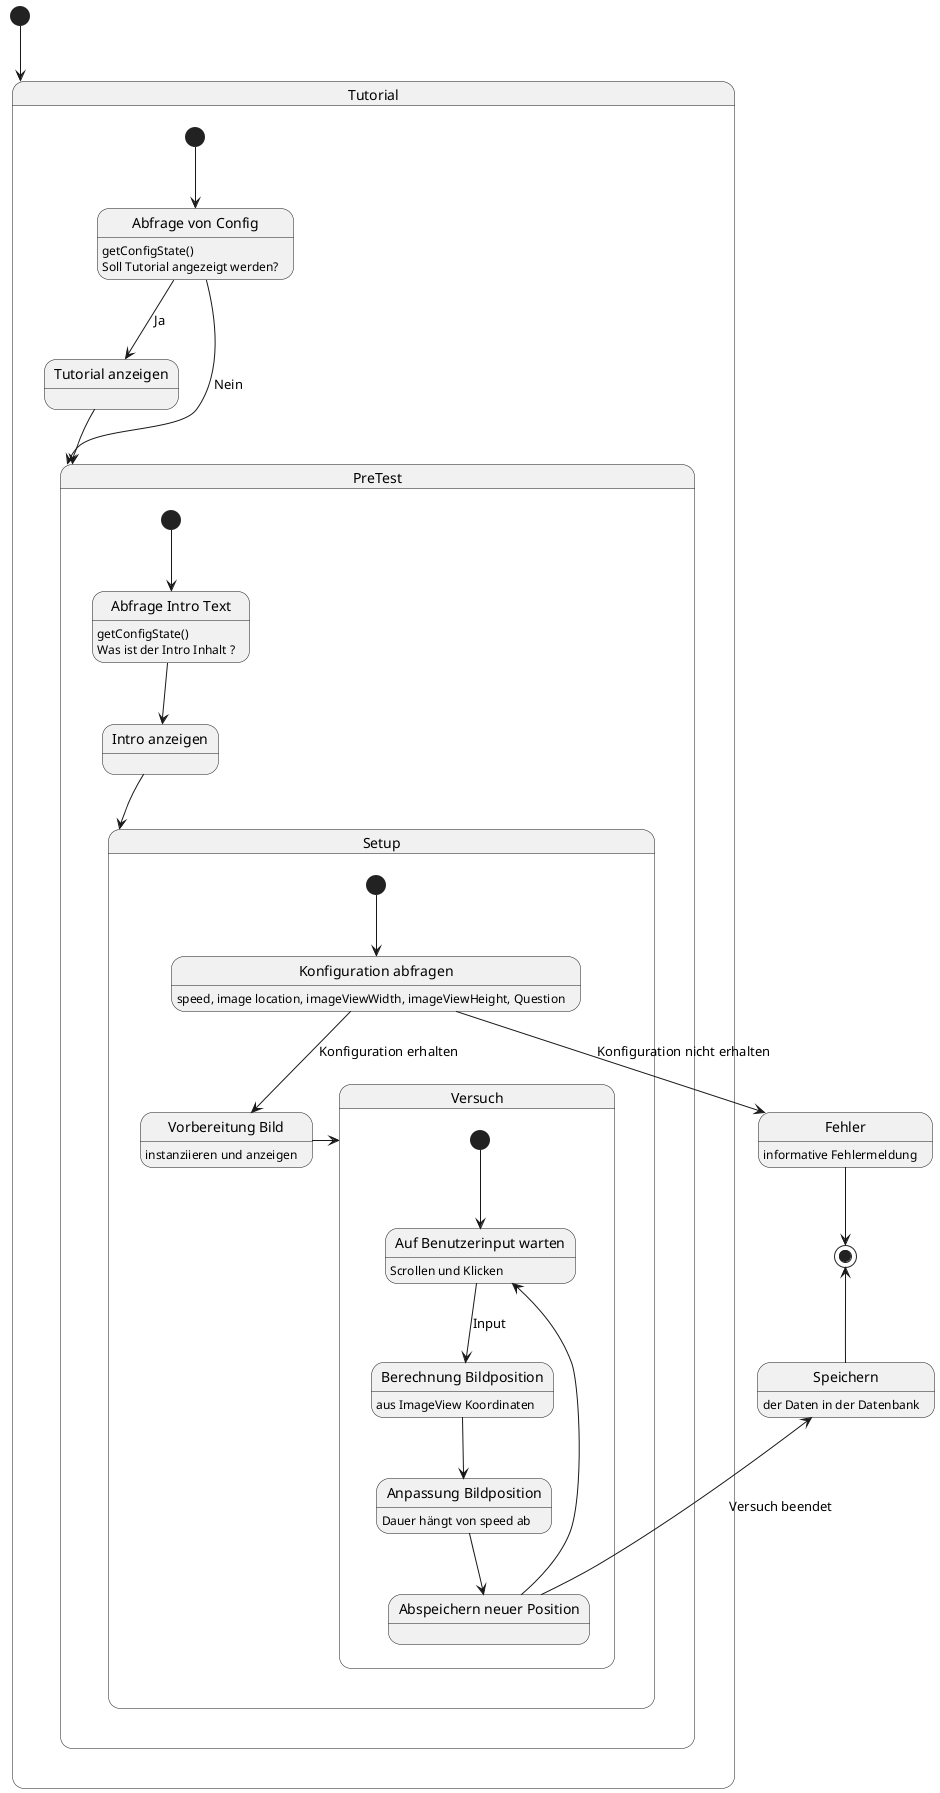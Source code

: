 @startuml zoommaps
state "Fehler" as err : informative Fehlermeldung
state Speichern : der Daten in der Datenbank

state "Tutorial" as t {
    state "Abfrage von Config" as ac : getConfigState()\nSoll Tutorial angezeigt werden?
    state "Tutorial anzeigen" as ta
    [*] --> ac
    ac --> ta : Ja
    ac --> p : Nein
    ta --> p
}

state "PreTest" as p {
    state "Abfrage Intro Text" as it : getConfigState()\nWas ist der Intro Inhalt ?
    state "Intro anzeigen" as ia
    [*] --> it
    it --> ia
    ia --> s
}

state "Setup" as s {
    state "Konfiguration abfragen" as ka : speed, image location, imageViewWidth, imageViewHeight, Question
    state "Vorbereitung Bild" as vb : instanziieren und anzeigen
    [*] --> ka
    ka --> vb : Konfiguration erhalten
    ka -d-> err : Konfiguration nicht erhalten
    vb -l-> v
}

state "Versuch" as v {
    state "Auf Benutzerinput warten" as bi : Scrollen und Klicken
    state "Berechnung Bildposition" as bb : aus ImageView Koordinaten
    state "Anpassung Bildposition" as ab : Dauer hängt von speed ab
    state "Abspeichern neuer Position" as ap
    [*] --> bi
    bi --> bb : Input
    bb --> ab
    ab --> ap
    ap --> bi
    ap -u-> Speichern : Versuch beendet
}

[*] --> t
Speichern -u-> [*]
err -d-> [*]

@enduml
